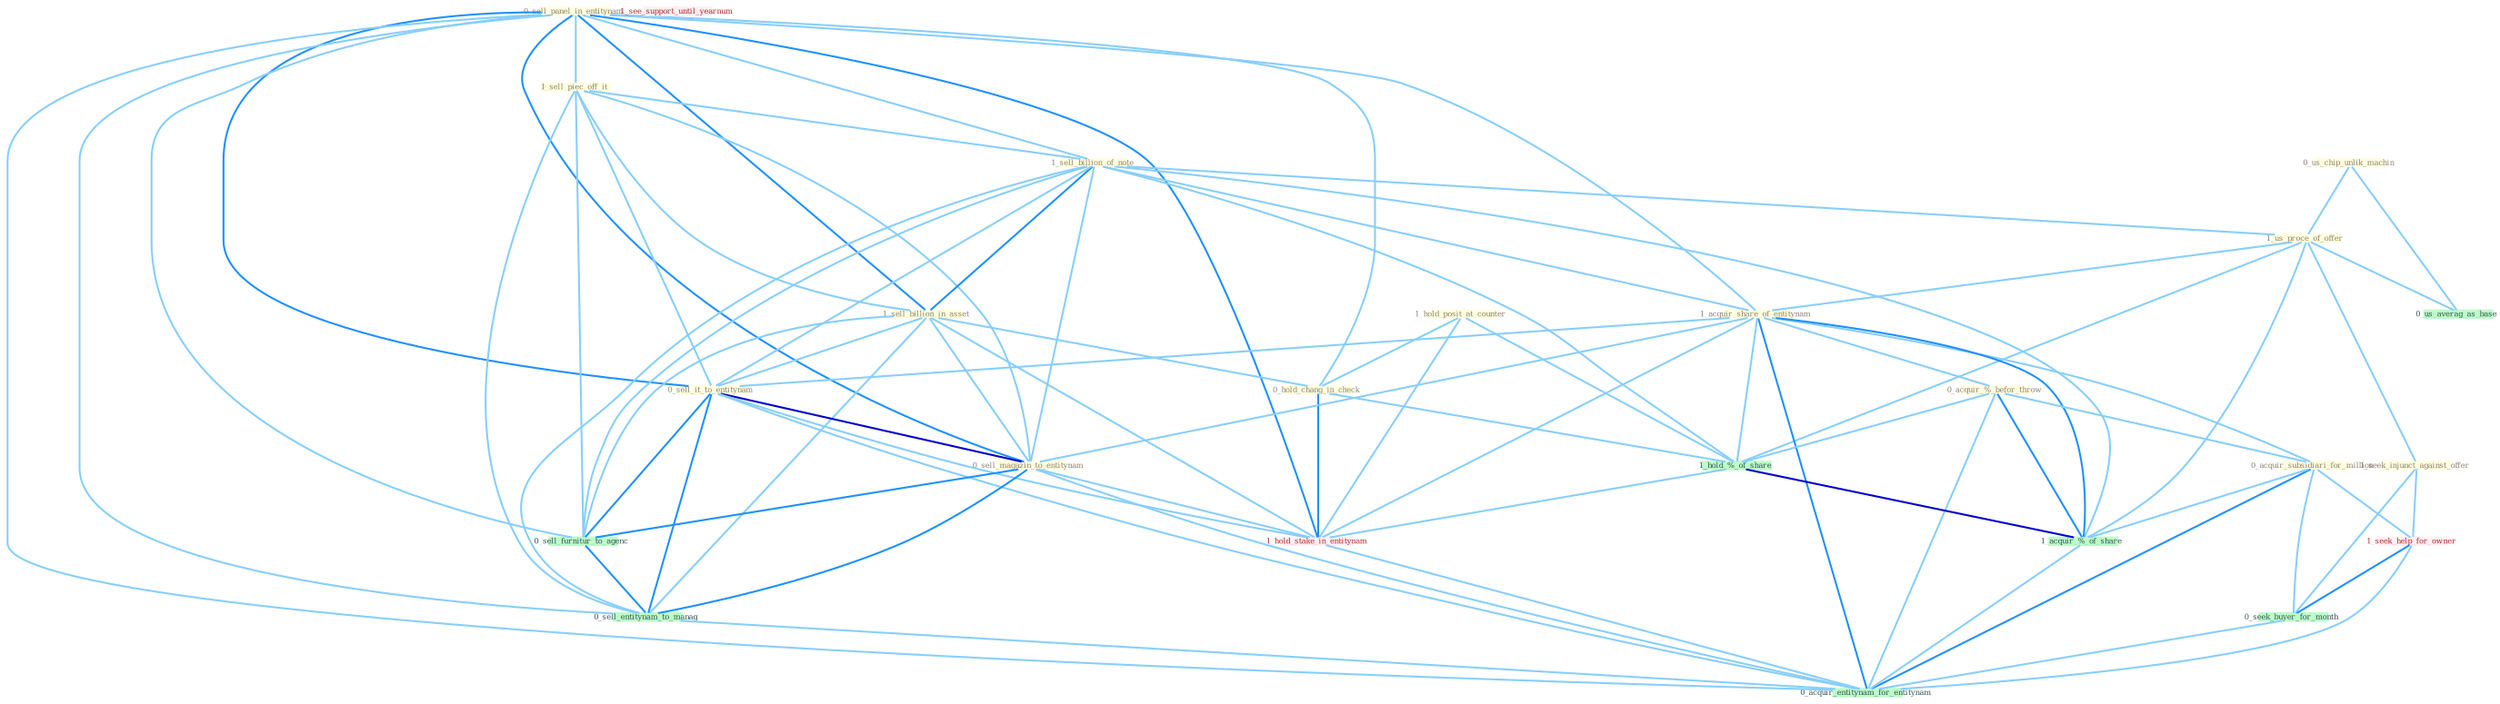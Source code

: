 Graph G{ 
    node
    [shape=polygon,style=filled,width=.5,height=.06,color="#BDFCC9",fixedsize=true,fontsize=4,
    fontcolor="#2f4f4f"];
    {node
    [color="#ffffe0", fontcolor="#8b7d6b"] "0_sell_panel_in_entitynam " "1_sell_piec_off_it " "1_sell_billion_of_note " "1_hold_posit_at_counter " "0_us_chip_unlik_machin " "1_us_proce_of_offer " "1_sell_billion_in_asset " "0_hold_chang_in_check " "1_seek_injunct_against_offer " "1_acquir_share_of_entitynam " "0_acquir_%_befor_throw " "0_sell_it_to_entitynam " "0_sell_magazin_to_entitynam " "0_acquir_subsidiari_for_million "}
{node [color="#fff0f5", fontcolor="#b22222"] "1_hold_stake_in_entitynam " "1_seek_help_for_owner " "1_see_support_until_yearnum "}
edge [color="#B0E2FF"];

	"0_sell_panel_in_entitynam " -- "1_sell_piec_off_it " [w="1", color="#87cefa" ];
	"0_sell_panel_in_entitynam " -- "1_sell_billion_of_note " [w="1", color="#87cefa" ];
	"0_sell_panel_in_entitynam " -- "1_sell_billion_in_asset " [w="2", color="#1e90ff" , len=0.8];
	"0_sell_panel_in_entitynam " -- "0_hold_chang_in_check " [w="1", color="#87cefa" ];
	"0_sell_panel_in_entitynam " -- "1_acquir_share_of_entitynam " [w="1", color="#87cefa" ];
	"0_sell_panel_in_entitynam " -- "0_sell_it_to_entitynam " [w="2", color="#1e90ff" , len=0.8];
	"0_sell_panel_in_entitynam " -- "0_sell_magazin_to_entitynam " [w="2", color="#1e90ff" , len=0.8];
	"0_sell_panel_in_entitynam " -- "1_hold_stake_in_entitynam " [w="2", color="#1e90ff" , len=0.8];
	"0_sell_panel_in_entitynam " -- "0_sell_furnitur_to_agenc " [w="1", color="#87cefa" ];
	"0_sell_panel_in_entitynam " -- "0_sell_entitynam_to_manag " [w="1", color="#87cefa" ];
	"0_sell_panel_in_entitynam " -- "0_acquir_entitynam_for_entitynam " [w="1", color="#87cefa" ];
	"1_sell_piec_off_it " -- "1_sell_billion_of_note " [w="1", color="#87cefa" ];
	"1_sell_piec_off_it " -- "1_sell_billion_in_asset " [w="1", color="#87cefa" ];
	"1_sell_piec_off_it " -- "0_sell_it_to_entitynam " [w="1", color="#87cefa" ];
	"1_sell_piec_off_it " -- "0_sell_magazin_to_entitynam " [w="1", color="#87cefa" ];
	"1_sell_piec_off_it " -- "0_sell_furnitur_to_agenc " [w="1", color="#87cefa" ];
	"1_sell_piec_off_it " -- "0_sell_entitynam_to_manag " [w="1", color="#87cefa" ];
	"1_sell_billion_of_note " -- "1_us_proce_of_offer " [w="1", color="#87cefa" ];
	"1_sell_billion_of_note " -- "1_sell_billion_in_asset " [w="2", color="#1e90ff" , len=0.8];
	"1_sell_billion_of_note " -- "1_acquir_share_of_entitynam " [w="1", color="#87cefa" ];
	"1_sell_billion_of_note " -- "0_sell_it_to_entitynam " [w="1", color="#87cefa" ];
	"1_sell_billion_of_note " -- "0_sell_magazin_to_entitynam " [w="1", color="#87cefa" ];
	"1_sell_billion_of_note " -- "1_hold_%_of_share " [w="1", color="#87cefa" ];
	"1_sell_billion_of_note " -- "1_acquir_%_of_share " [w="1", color="#87cefa" ];
	"1_sell_billion_of_note " -- "0_sell_furnitur_to_agenc " [w="1", color="#87cefa" ];
	"1_sell_billion_of_note " -- "0_sell_entitynam_to_manag " [w="1", color="#87cefa" ];
	"1_hold_posit_at_counter " -- "0_hold_chang_in_check " [w="1", color="#87cefa" ];
	"1_hold_posit_at_counter " -- "1_hold_%_of_share " [w="1", color="#87cefa" ];
	"1_hold_posit_at_counter " -- "1_hold_stake_in_entitynam " [w="1", color="#87cefa" ];
	"0_us_chip_unlik_machin " -- "1_us_proce_of_offer " [w="1", color="#87cefa" ];
	"0_us_chip_unlik_machin " -- "0_us_averag_as_base " [w="1", color="#87cefa" ];
	"1_us_proce_of_offer " -- "1_seek_injunct_against_offer " [w="1", color="#87cefa" ];
	"1_us_proce_of_offer " -- "1_acquir_share_of_entitynam " [w="1", color="#87cefa" ];
	"1_us_proce_of_offer " -- "1_hold_%_of_share " [w="1", color="#87cefa" ];
	"1_us_proce_of_offer " -- "1_acquir_%_of_share " [w="1", color="#87cefa" ];
	"1_us_proce_of_offer " -- "0_us_averag_as_base " [w="1", color="#87cefa" ];
	"1_sell_billion_in_asset " -- "0_hold_chang_in_check " [w="1", color="#87cefa" ];
	"1_sell_billion_in_asset " -- "0_sell_it_to_entitynam " [w="1", color="#87cefa" ];
	"1_sell_billion_in_asset " -- "0_sell_magazin_to_entitynam " [w="1", color="#87cefa" ];
	"1_sell_billion_in_asset " -- "1_hold_stake_in_entitynam " [w="1", color="#87cefa" ];
	"1_sell_billion_in_asset " -- "0_sell_furnitur_to_agenc " [w="1", color="#87cefa" ];
	"1_sell_billion_in_asset " -- "0_sell_entitynam_to_manag " [w="1", color="#87cefa" ];
	"0_hold_chang_in_check " -- "1_hold_%_of_share " [w="1", color="#87cefa" ];
	"0_hold_chang_in_check " -- "1_hold_stake_in_entitynam " [w="2", color="#1e90ff" , len=0.8];
	"1_seek_injunct_against_offer " -- "1_seek_help_for_owner " [w="1", color="#87cefa" ];
	"1_seek_injunct_against_offer " -- "0_seek_buyer_for_month " [w="1", color="#87cefa" ];
	"1_acquir_share_of_entitynam " -- "0_acquir_%_befor_throw " [w="1", color="#87cefa" ];
	"1_acquir_share_of_entitynam " -- "0_sell_it_to_entitynam " [w="1", color="#87cefa" ];
	"1_acquir_share_of_entitynam " -- "0_sell_magazin_to_entitynam " [w="1", color="#87cefa" ];
	"1_acquir_share_of_entitynam " -- "0_acquir_subsidiari_for_million " [w="1", color="#87cefa" ];
	"1_acquir_share_of_entitynam " -- "1_hold_%_of_share " [w="1", color="#87cefa" ];
	"1_acquir_share_of_entitynam " -- "1_hold_stake_in_entitynam " [w="1", color="#87cefa" ];
	"1_acquir_share_of_entitynam " -- "1_acquir_%_of_share " [w="2", color="#1e90ff" , len=0.8];
	"1_acquir_share_of_entitynam " -- "0_acquir_entitynam_for_entitynam " [w="2", color="#1e90ff" , len=0.8];
	"0_acquir_%_befor_throw " -- "0_acquir_subsidiari_for_million " [w="1", color="#87cefa" ];
	"0_acquir_%_befor_throw " -- "1_hold_%_of_share " [w="1", color="#87cefa" ];
	"0_acquir_%_befor_throw " -- "1_acquir_%_of_share " [w="2", color="#1e90ff" , len=0.8];
	"0_acquir_%_befor_throw " -- "0_acquir_entitynam_for_entitynam " [w="1", color="#87cefa" ];
	"0_sell_it_to_entitynam " -- "0_sell_magazin_to_entitynam " [w="3", color="#0000cd" , len=0.6];
	"0_sell_it_to_entitynam " -- "1_hold_stake_in_entitynam " [w="1", color="#87cefa" ];
	"0_sell_it_to_entitynam " -- "0_sell_furnitur_to_agenc " [w="2", color="#1e90ff" , len=0.8];
	"0_sell_it_to_entitynam " -- "0_sell_entitynam_to_manag " [w="2", color="#1e90ff" , len=0.8];
	"0_sell_it_to_entitynam " -- "0_acquir_entitynam_for_entitynam " [w="1", color="#87cefa" ];
	"0_sell_magazin_to_entitynam " -- "1_hold_stake_in_entitynam " [w="1", color="#87cefa" ];
	"0_sell_magazin_to_entitynam " -- "0_sell_furnitur_to_agenc " [w="2", color="#1e90ff" , len=0.8];
	"0_sell_magazin_to_entitynam " -- "0_sell_entitynam_to_manag " [w="2", color="#1e90ff" , len=0.8];
	"0_sell_magazin_to_entitynam " -- "0_acquir_entitynam_for_entitynam " [w="1", color="#87cefa" ];
	"0_acquir_subsidiari_for_million " -- "1_seek_help_for_owner " [w="1", color="#87cefa" ];
	"0_acquir_subsidiari_for_million " -- "0_seek_buyer_for_month " [w="1", color="#87cefa" ];
	"0_acquir_subsidiari_for_million " -- "1_acquir_%_of_share " [w="1", color="#87cefa" ];
	"0_acquir_subsidiari_for_million " -- "0_acquir_entitynam_for_entitynam " [w="2", color="#1e90ff" , len=0.8];
	"1_hold_%_of_share " -- "1_hold_stake_in_entitynam " [w="1", color="#87cefa" ];
	"1_hold_%_of_share " -- "1_acquir_%_of_share " [w="3", color="#0000cd" , len=0.6];
	"1_hold_stake_in_entitynam " -- "0_acquir_entitynam_for_entitynam " [w="1", color="#87cefa" ];
	"1_seek_help_for_owner " -- "0_seek_buyer_for_month " [w="2", color="#1e90ff" , len=0.8];
	"1_seek_help_for_owner " -- "0_acquir_entitynam_for_entitynam " [w="1", color="#87cefa" ];
	"0_seek_buyer_for_month " -- "0_acquir_entitynam_for_entitynam " [w="1", color="#87cefa" ];
	"1_acquir_%_of_share " -- "0_acquir_entitynam_for_entitynam " [w="1", color="#87cefa" ];
	"0_sell_furnitur_to_agenc " -- "0_sell_entitynam_to_manag " [w="2", color="#1e90ff" , len=0.8];
	"0_sell_entitynam_to_manag " -- "0_acquir_entitynam_for_entitynam " [w="1", color="#87cefa" ];
}